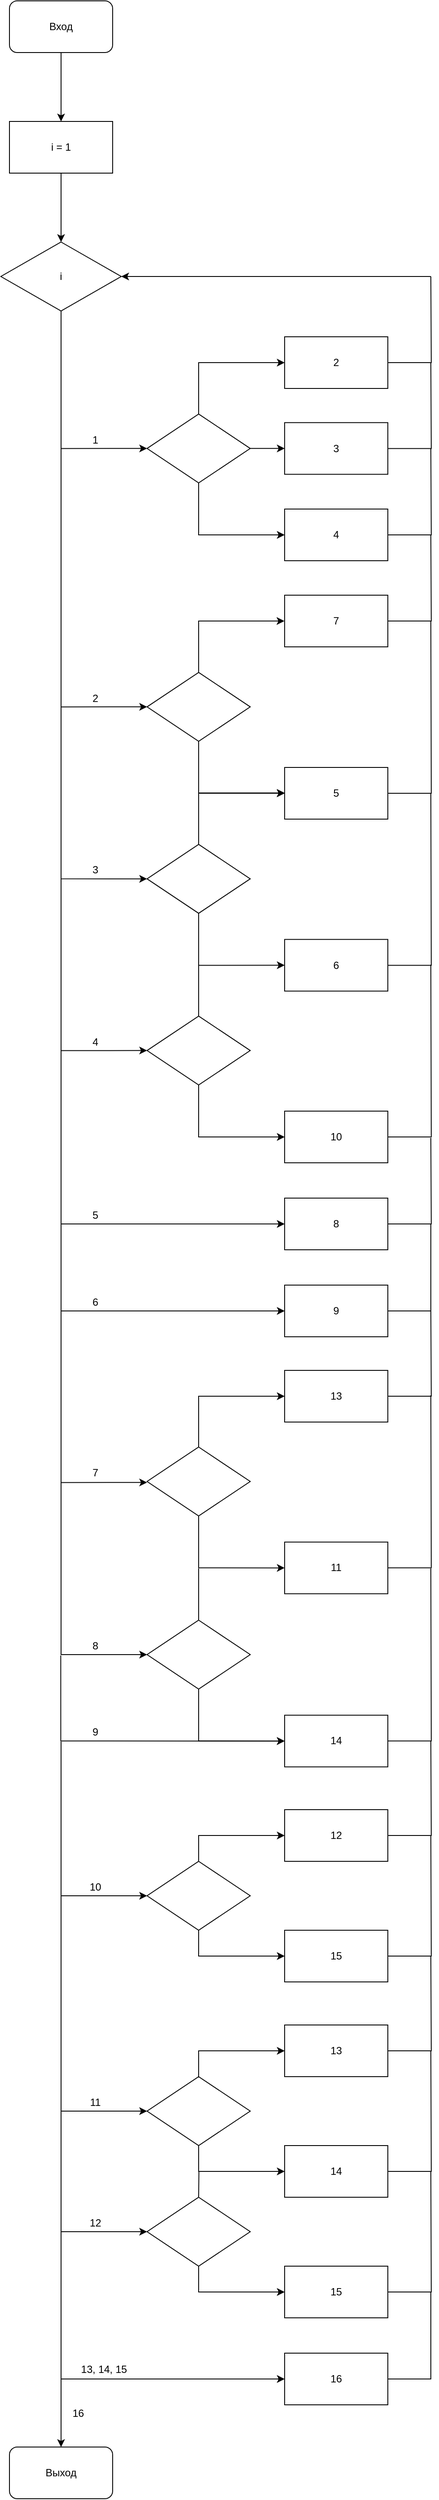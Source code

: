 <mxfile version="12.4.2" type="device" pages="1"><diagram id="08x4ruGtLFq5f9ZGRM_h" name="Page-1"><mxGraphModel dx="382" dy="776" grid="1" gridSize="10" guides="1" tooltips="1" connect="1" arrows="1" fold="1" page="0" pageScale="1" pageWidth="1654" pageHeight="1169" math="0" shadow="0"><root><mxCell id="0"/><mxCell id="1" parent="0"/><mxCell id="P5lI6XPA5X-JUKgTxTRI-1" value="" style="edgeStyle=orthogonalEdgeStyle;rounded=0;orthogonalLoop=1;jettySize=auto;html=1;" edge="1" parent="1" source="P5lI6XPA5X-JUKgTxTRI-2"><mxGeometry relative="1" as="geometry"><mxPoint x="820" y="260" as="targetPoint"/></mxGeometry></mxCell><mxCell id="P5lI6XPA5X-JUKgTxTRI-2" value="Вход" style="rounded=1;whiteSpace=wrap;html=1;" vertex="1" parent="1"><mxGeometry x="760" y="120" width="120" height="60" as="geometry"/></mxCell><mxCell id="P5lI6XPA5X-JUKgTxTRI-3" value="" style="edgeStyle=orthogonalEdgeStyle;rounded=0;orthogonalLoop=1;jettySize=auto;html=1;" edge="1" parent="1"><mxGeometry relative="1" as="geometry"><mxPoint x="820" y="320" as="sourcePoint"/><mxPoint x="820" y="400" as="targetPoint"/></mxGeometry></mxCell><mxCell id="P5lI6XPA5X-JUKgTxTRI-8" value="" style="edgeStyle=orthogonalEdgeStyle;rounded=0;orthogonalLoop=1;jettySize=auto;html=1;entryX=0;entryY=0.5;entryDx=0;entryDy=0;strokeColor=#000000;" edge="1" parent="1" source="P5lI6XPA5X-JUKgTxTRI-4" target="P5lI6XPA5X-JUKgTxTRI-9"><mxGeometry relative="1" as="geometry"><mxPoint x="920" y="600" as="targetPoint"/><Array as="points"><mxPoint x="820" y="640"/></Array></mxGeometry></mxCell><mxCell id="P5lI6XPA5X-JUKgTxTRI-4" value="i" style="rhombus;whiteSpace=wrap;html=1;" vertex="1" parent="1"><mxGeometry x="750" y="400" width="140" height="80" as="geometry"/></mxCell><mxCell id="P5lI6XPA5X-JUKgTxTRI-5" value="i = 1" style="rounded=0;whiteSpace=wrap;html=1;" vertex="1" parent="1"><mxGeometry x="760" y="260" width="120" height="60" as="geometry"/></mxCell><mxCell id="P5lI6XPA5X-JUKgTxTRI-6" value="" style="endArrow=none;html=1;strokeColor=#000000;strokeWidth=1;exitX=1;exitY=0.5;exitDx=0;exitDy=0;endFill=0;startArrow=classic;startFill=1;" edge="1" parent="1" source="P5lI6XPA5X-JUKgTxTRI-4"><mxGeometry width="50" height="50" relative="1" as="geometry"><mxPoint x="1080" y="440" as="sourcePoint"/><mxPoint x="1250" y="440" as="targetPoint"/></mxGeometry></mxCell><mxCell id="P5lI6XPA5X-JUKgTxTRI-12" value="" style="edgeStyle=orthogonalEdgeStyle;rounded=0;orthogonalLoop=1;jettySize=auto;html=1;strokeColor=#000000;" edge="1" parent="1" source="P5lI6XPA5X-JUKgTxTRI-9"><mxGeometry relative="1" as="geometry"><mxPoint x="1080" y="540" as="targetPoint"/><Array as="points"><mxPoint x="980" y="540"/><mxPoint x="1080" y="540"/></Array></mxGeometry></mxCell><mxCell id="P5lI6XPA5X-JUKgTxTRI-16" value="" style="edgeStyle=orthogonalEdgeStyle;rounded=0;orthogonalLoop=1;jettySize=auto;html=1;strokeColor=#000000;" edge="1" parent="1" source="P5lI6XPA5X-JUKgTxTRI-9" target="P5lI6XPA5X-JUKgTxTRI-14"><mxGeometry relative="1" as="geometry"/></mxCell><mxCell id="P5lI6XPA5X-JUKgTxTRI-17" style="edgeStyle=orthogonalEdgeStyle;rounded=0;orthogonalLoop=1;jettySize=auto;html=1;entryX=0;entryY=0.5;entryDx=0;entryDy=0;strokeColor=#000000;" edge="1" parent="1" source="P5lI6XPA5X-JUKgTxTRI-9" target="P5lI6XPA5X-JUKgTxTRI-15"><mxGeometry relative="1" as="geometry"><Array as="points"><mxPoint x="980" y="740"/></Array></mxGeometry></mxCell><mxCell id="P5lI6XPA5X-JUKgTxTRI-9" value="" style="rhombus;whiteSpace=wrap;html=1;" vertex="1" parent="1"><mxGeometry x="920" y="599.67" width="120" height="80" as="geometry"/></mxCell><mxCell id="P5lI6XPA5X-JUKgTxTRI-10" value="1" style="text;html=1;strokeColor=none;fillColor=none;align=center;verticalAlign=middle;whiteSpace=wrap;rounded=0;" vertex="1" parent="1"><mxGeometry x="840" y="619.67" width="40" height="20" as="geometry"/></mxCell><mxCell id="P5lI6XPA5X-JUKgTxTRI-18" style="edgeStyle=orthogonalEdgeStyle;rounded=0;orthogonalLoop=1;jettySize=auto;html=1;strokeColor=#000000;endArrow=none;endFill=0;" edge="1" parent="1" source="P5lI6XPA5X-JUKgTxTRI-13"><mxGeometry relative="1" as="geometry"><mxPoint x="1250" y="440" as="targetPoint"/></mxGeometry></mxCell><mxCell id="P5lI6XPA5X-JUKgTxTRI-13" value="2" style="rounded=0;whiteSpace=wrap;html=1;" vertex="1" parent="1"><mxGeometry x="1080" y="510" width="120" height="60" as="geometry"/></mxCell><mxCell id="P5lI6XPA5X-JUKgTxTRI-19" style="edgeStyle=orthogonalEdgeStyle;rounded=0;orthogonalLoop=1;jettySize=auto;html=1;endArrow=none;endFill=0;strokeColor=#000000;" edge="1" parent="1" source="P5lI6XPA5X-JUKgTxTRI-14"><mxGeometry relative="1" as="geometry"><mxPoint x="1250" y="540" as="targetPoint"/></mxGeometry></mxCell><mxCell id="P5lI6XPA5X-JUKgTxTRI-14" value="3" style="rounded=0;whiteSpace=wrap;html=1;" vertex="1" parent="1"><mxGeometry x="1080" y="609.67" width="120" height="60" as="geometry"/></mxCell><mxCell id="P5lI6XPA5X-JUKgTxTRI-20" style="edgeStyle=orthogonalEdgeStyle;rounded=0;orthogonalLoop=1;jettySize=auto;html=1;endArrow=none;endFill=0;strokeColor=#000000;" edge="1" parent="1" source="P5lI6XPA5X-JUKgTxTRI-15"><mxGeometry relative="1" as="geometry"><mxPoint x="1250" y="640" as="targetPoint"/></mxGeometry></mxCell><mxCell id="P5lI6XPA5X-JUKgTxTRI-15" value="4" style="rounded=0;whiteSpace=wrap;html=1;" vertex="1" parent="1"><mxGeometry x="1080" y="710" width="120" height="60" as="geometry"/></mxCell><mxCell id="P5lI6XPA5X-JUKgTxTRI-21" value="5" style="rounded=0;whiteSpace=wrap;html=1;" vertex="1" parent="1"><mxGeometry x="1080" y="1010" width="120" height="60" as="geometry"/></mxCell><mxCell id="P5lI6XPA5X-JUKgTxTRI-22" style="edgeStyle=orthogonalEdgeStyle;rounded=0;orthogonalLoop=1;jettySize=auto;html=1;endArrow=none;endFill=0;strokeColor=#000000;" edge="1" source="P5lI6XPA5X-JUKgTxTRI-21" parent="1"><mxGeometry relative="1" as="geometry"><mxPoint x="1250" y="840" as="targetPoint"/></mxGeometry></mxCell><mxCell id="P5lI6XPA5X-JUKgTxTRI-23" style="edgeStyle=orthogonalEdgeStyle;rounded=0;orthogonalLoop=1;jettySize=auto;html=1;entryX=0;entryY=0.5;entryDx=0;entryDy=0;strokeColor=#000000;" edge="1" source="P5lI6XPA5X-JUKgTxTRI-24" target="P5lI6XPA5X-JUKgTxTRI-21" parent="1"><mxGeometry relative="1" as="geometry"><Array as="points"><mxPoint x="980" y="1040"/></Array></mxGeometry></mxCell><mxCell id="P5lI6XPA5X-JUKgTxTRI-24" value="" style="rhombus;whiteSpace=wrap;html=1;" vertex="1" parent="1"><mxGeometry x="920" y="899.67" width="120" height="80" as="geometry"/></mxCell><mxCell id="P5lI6XPA5X-JUKgTxTRI-25" value="" style="edgeStyle=orthogonalEdgeStyle;rounded=0;orthogonalLoop=1;jettySize=auto;html=1;strokeColor=#000000;" edge="1" source="P5lI6XPA5X-JUKgTxTRI-24" parent="1"><mxGeometry relative="1" as="geometry"><mxPoint x="1079.667" y="839.667" as="targetPoint"/><Array as="points"><mxPoint x="980" y="840"/><mxPoint x="1080" y="840"/></Array></mxGeometry></mxCell><mxCell id="P5lI6XPA5X-JUKgTxTRI-26" value="7" style="rounded=0;whiteSpace=wrap;html=1;" vertex="1" parent="1"><mxGeometry x="1080" y="810" width="120" height="60" as="geometry"/></mxCell><mxCell id="P5lI6XPA5X-JUKgTxTRI-27" style="edgeStyle=orthogonalEdgeStyle;rounded=0;orthogonalLoop=1;jettySize=auto;html=1;strokeColor=#000000;endArrow=none;endFill=0;" edge="1" source="P5lI6XPA5X-JUKgTxTRI-26" parent="1"><mxGeometry relative="1" as="geometry"><mxPoint x="1250.0" y="740" as="targetPoint"/></mxGeometry></mxCell><mxCell id="P5lI6XPA5X-JUKgTxTRI-28" value="" style="edgeStyle=orthogonalEdgeStyle;rounded=0;orthogonalLoop=1;jettySize=auto;html=1;entryX=0;entryY=0.5;entryDx=0;entryDy=0;strokeColor=#000000;" edge="1" target="P5lI6XPA5X-JUKgTxTRI-24" parent="1"><mxGeometry relative="1" as="geometry"><mxPoint x="820" y="640" as="sourcePoint"/><mxPoint x="920" y="900" as="targetPoint"/><Array as="points"><mxPoint x="820" y="940"/></Array></mxGeometry></mxCell><mxCell id="P5lI6XPA5X-JUKgTxTRI-29" value="2" style="text;html=1;strokeColor=none;fillColor=none;align=center;verticalAlign=middle;whiteSpace=wrap;rounded=0;" vertex="1" parent="1"><mxGeometry x="840" y="919.67" width="40" height="20" as="geometry"/></mxCell><mxCell id="P5lI6XPA5X-JUKgTxTRI-30" value="6" style="rounded=0;whiteSpace=wrap;html=1;" vertex="1" parent="1"><mxGeometry x="1080" y="1209.67" width="120" height="60" as="geometry"/></mxCell><mxCell id="P5lI6XPA5X-JUKgTxTRI-31" style="edgeStyle=orthogonalEdgeStyle;rounded=0;orthogonalLoop=1;jettySize=auto;html=1;endArrow=none;endFill=0;strokeColor=#000000;" edge="1" source="P5lI6XPA5X-JUKgTxTRI-30" parent="1"><mxGeometry relative="1" as="geometry"><mxPoint x="1250" y="1039.67" as="targetPoint"/></mxGeometry></mxCell><mxCell id="P5lI6XPA5X-JUKgTxTRI-33" value="" style="edgeStyle=orthogonalEdgeStyle;rounded=0;orthogonalLoop=1;jettySize=auto;html=1;strokeColor=#000000;" edge="1" source="P5lI6XPA5X-JUKgTxTRI-34" parent="1"><mxGeometry relative="1" as="geometry"><mxPoint x="1080" y="1039.67" as="targetPoint"/><Array as="points"><mxPoint x="980" y="1039.67"/><mxPoint x="1080" y="1039.67"/></Array></mxGeometry></mxCell><mxCell id="P5lI6XPA5X-JUKgTxTRI-34" value="" style="rhombus;whiteSpace=wrap;html=1;" vertex="1" parent="1"><mxGeometry x="920" y="1099.34" width="120" height="80" as="geometry"/></mxCell><mxCell id="P5lI6XPA5X-JUKgTxTRI-35" style="edgeStyle=orthogonalEdgeStyle;rounded=0;orthogonalLoop=1;jettySize=auto;html=1;entryX=0;entryY=0.5;entryDx=0;entryDy=0;strokeColor=#000000;" edge="1" source="P5lI6XPA5X-JUKgTxTRI-34" target="P5lI6XPA5X-JUKgTxTRI-30" parent="1"><mxGeometry relative="1" as="geometry"><Array as="points"><mxPoint x="980" y="1239.67"/></Array></mxGeometry></mxCell><mxCell id="P5lI6XPA5X-JUKgTxTRI-36" value="3" style="text;html=1;strokeColor=none;fillColor=none;align=center;verticalAlign=middle;whiteSpace=wrap;rounded=0;" vertex="1" parent="1"><mxGeometry x="840" y="1119.34" width="40" height="20" as="geometry"/></mxCell><mxCell id="P5lI6XPA5X-JUKgTxTRI-37" value="" style="edgeStyle=orthogonalEdgeStyle;rounded=0;orthogonalLoop=1;jettySize=auto;html=1;entryX=0;entryY=0.5;entryDx=0;entryDy=0;strokeColor=#000000;" edge="1" target="P5lI6XPA5X-JUKgTxTRI-34" parent="1"><mxGeometry relative="1" as="geometry"><mxPoint x="820" y="940" as="sourcePoint"/><mxPoint x="920" y="1099.67" as="targetPoint"/><Array as="points"><mxPoint x="820" y="1139.67"/></Array></mxGeometry></mxCell><mxCell id="P5lI6XPA5X-JUKgTxTRI-46" value="10" style="rounded=0;whiteSpace=wrap;html=1;" vertex="1" parent="1"><mxGeometry x="1080" y="1409.01" width="120" height="60" as="geometry"/></mxCell><mxCell id="P5lI6XPA5X-JUKgTxTRI-47" style="edgeStyle=orthogonalEdgeStyle;rounded=0;orthogonalLoop=1;jettySize=auto;html=1;endArrow=none;endFill=0;strokeColor=#000000;" edge="1" source="P5lI6XPA5X-JUKgTxTRI-46" parent="1"><mxGeometry relative="1" as="geometry"><mxPoint x="1250" y="1239.01" as="targetPoint"/></mxGeometry></mxCell><mxCell id="P5lI6XPA5X-JUKgTxTRI-48" style="edgeStyle=orthogonalEdgeStyle;rounded=0;orthogonalLoop=1;jettySize=auto;html=1;entryX=0;entryY=0.5;entryDx=0;entryDy=0;strokeColor=#000000;" edge="1" source="P5lI6XPA5X-JUKgTxTRI-49" target="P5lI6XPA5X-JUKgTxTRI-46" parent="1"><mxGeometry relative="1" as="geometry"><Array as="points"><mxPoint x="980" y="1439.01"/></Array></mxGeometry></mxCell><mxCell id="P5lI6XPA5X-JUKgTxTRI-52" style="edgeStyle=orthogonalEdgeStyle;rounded=0;orthogonalLoop=1;jettySize=auto;html=1;endArrow=none;endFill=0;strokeColor=#000000;" edge="1" parent="1" source="P5lI6XPA5X-JUKgTxTRI-49"><mxGeometry relative="1" as="geometry"><mxPoint x="980" y="1240" as="targetPoint"/></mxGeometry></mxCell><mxCell id="P5lI6XPA5X-JUKgTxTRI-49" value="" style="rhombus;whiteSpace=wrap;html=1;" vertex="1" parent="1"><mxGeometry x="920" y="1298.68" width="120" height="80" as="geometry"/></mxCell><mxCell id="P5lI6XPA5X-JUKgTxTRI-50" value="" style="edgeStyle=orthogonalEdgeStyle;rounded=0;orthogonalLoop=1;jettySize=auto;html=1;entryX=0;entryY=0.5;entryDx=0;entryDy=0;strokeColor=#000000;" edge="1" target="P5lI6XPA5X-JUKgTxTRI-49" parent="1"><mxGeometry relative="1" as="geometry"><mxPoint x="820" y="1139.34" as="sourcePoint"/><mxPoint x="920" y="1299.01" as="targetPoint"/><Array as="points"><mxPoint x="820" y="1339.01"/></Array></mxGeometry></mxCell><mxCell id="P5lI6XPA5X-JUKgTxTRI-51" value="4" style="text;html=1;strokeColor=none;fillColor=none;align=center;verticalAlign=middle;whiteSpace=wrap;rounded=0;" vertex="1" parent="1"><mxGeometry x="840" y="1318.68" width="40" height="20" as="geometry"/></mxCell><mxCell id="P5lI6XPA5X-JUKgTxTRI-57" style="edgeStyle=orthogonalEdgeStyle;rounded=0;orthogonalLoop=1;jettySize=auto;html=1;endArrow=none;endFill=0;strokeColor=#000000;" edge="1" parent="1" source="P5lI6XPA5X-JUKgTxTRI-53"><mxGeometry relative="1" as="geometry"><mxPoint x="1250" y="1440" as="targetPoint"/></mxGeometry></mxCell><mxCell id="P5lI6XPA5X-JUKgTxTRI-53" value="8" style="rounded=0;whiteSpace=wrap;html=1;" vertex="1" parent="1"><mxGeometry x="1080" y="1510" width="120" height="60" as="geometry"/></mxCell><mxCell id="P5lI6XPA5X-JUKgTxTRI-55" value="" style="edgeStyle=orthogonalEdgeStyle;rounded=0;orthogonalLoop=1;jettySize=auto;html=1;strokeColor=#000000;entryX=0;entryY=0.5;entryDx=0;entryDy=0;" edge="1" parent="1" target="P5lI6XPA5X-JUKgTxTRI-53"><mxGeometry relative="1" as="geometry"><mxPoint x="820" y="1338.68" as="sourcePoint"/><mxPoint x="1050" y="1520" as="targetPoint"/><Array as="points"><mxPoint x="820" y="1540"/></Array></mxGeometry></mxCell><mxCell id="P5lI6XPA5X-JUKgTxTRI-56" value="5" style="text;html=1;strokeColor=none;fillColor=none;align=center;verticalAlign=middle;whiteSpace=wrap;rounded=0;" vertex="1" parent="1"><mxGeometry x="840" y="1520.0" width="40" height="20" as="geometry"/></mxCell><mxCell id="P5lI6XPA5X-JUKgTxTRI-59" style="edgeStyle=orthogonalEdgeStyle;rounded=0;orthogonalLoop=1;jettySize=auto;html=1;endArrow=none;endFill=0;strokeColor=#000000;" edge="1" source="P5lI6XPA5X-JUKgTxTRI-60" parent="1"><mxGeometry relative="1" as="geometry"><mxPoint x="1250" y="1540" as="targetPoint"/><Array as="points"><mxPoint x="1250" y="1641"/></Array></mxGeometry></mxCell><mxCell id="P5lI6XPA5X-JUKgTxTRI-60" value="9" style="rounded=0;whiteSpace=wrap;html=1;" vertex="1" parent="1"><mxGeometry x="1080" y="1611" width="120" height="60" as="geometry"/></mxCell><mxCell id="P5lI6XPA5X-JUKgTxTRI-61" value="" style="edgeStyle=orthogonalEdgeStyle;rounded=0;orthogonalLoop=1;jettySize=auto;html=1;strokeColor=#000000;entryX=0;entryY=0.5;entryDx=0;entryDy=0;" edge="1" target="P5lI6XPA5X-JUKgTxTRI-60" parent="1"><mxGeometry relative="1" as="geometry"><mxPoint x="820" y="1440" as="sourcePoint"/><mxPoint x="1010" y="1620" as="targetPoint"/><Array as="points"><mxPoint x="820" y="1641"/></Array></mxGeometry></mxCell><mxCell id="P5lI6XPA5X-JUKgTxTRI-62" value="6" style="text;html=1;strokeColor=none;fillColor=none;align=center;verticalAlign=middle;whiteSpace=wrap;rounded=0;" vertex="1" parent="1"><mxGeometry x="840" y="1621.0" width="40" height="20" as="geometry"/></mxCell><mxCell id="P5lI6XPA5X-JUKgTxTRI-71" style="edgeStyle=orthogonalEdgeStyle;rounded=0;orthogonalLoop=1;jettySize=auto;html=1;endArrow=none;endFill=0;strokeColor=#000000;" edge="1" parent="1" source="P5lI6XPA5X-JUKgTxTRI-63"><mxGeometry relative="1" as="geometry"><mxPoint x="1250" y="1640" as="targetPoint"/></mxGeometry></mxCell><mxCell id="P5lI6XPA5X-JUKgTxTRI-63" value="13" style="rounded=0;whiteSpace=wrap;html=1;" vertex="1" parent="1"><mxGeometry x="1080" y="1710" width="120" height="60" as="geometry"/></mxCell><mxCell id="P5lI6XPA5X-JUKgTxTRI-64" value="11" style="rounded=0;whiteSpace=wrap;html=1;" vertex="1" parent="1"><mxGeometry x="1080" y="1909.34" width="120" height="60" as="geometry"/></mxCell><mxCell id="P5lI6XPA5X-JUKgTxTRI-65" style="edgeStyle=orthogonalEdgeStyle;rounded=0;orthogonalLoop=1;jettySize=auto;html=1;endArrow=none;endFill=0;strokeColor=#000000;" edge="1" source="P5lI6XPA5X-JUKgTxTRI-64" parent="1"><mxGeometry relative="1" as="geometry"><mxPoint x="1250" y="1739" as="targetPoint"/></mxGeometry></mxCell><mxCell id="P5lI6XPA5X-JUKgTxTRI-66" style="edgeStyle=orthogonalEdgeStyle;rounded=0;orthogonalLoop=1;jettySize=auto;html=1;entryX=0;entryY=0.5;entryDx=0;entryDy=0;strokeColor=#000000;" edge="1" source="P5lI6XPA5X-JUKgTxTRI-68" target="P5lI6XPA5X-JUKgTxTRI-64" parent="1"><mxGeometry relative="1" as="geometry"><Array as="points"><mxPoint x="980" y="1939.34"/></Array></mxGeometry></mxCell><mxCell id="P5lI6XPA5X-JUKgTxTRI-67" style="edgeStyle=orthogonalEdgeStyle;rounded=0;orthogonalLoop=1;jettySize=auto;html=1;endArrow=classic;endFill=1;strokeColor=#000000;entryX=0;entryY=0.5;entryDx=0;entryDy=0;" edge="1" source="P5lI6XPA5X-JUKgTxTRI-68" parent="1" target="P5lI6XPA5X-JUKgTxTRI-63"><mxGeometry relative="1" as="geometry"><mxPoint x="980" y="1740.33" as="targetPoint"/><Array as="points"><mxPoint x="980" y="1740"/></Array></mxGeometry></mxCell><mxCell id="P5lI6XPA5X-JUKgTxTRI-68" value="" style="rhombus;whiteSpace=wrap;html=1;" vertex="1" parent="1"><mxGeometry x="920" y="1799.01" width="120" height="80" as="geometry"/></mxCell><mxCell id="P5lI6XPA5X-JUKgTxTRI-69" value="7" style="text;html=1;strokeColor=none;fillColor=none;align=center;verticalAlign=middle;whiteSpace=wrap;rounded=0;" vertex="1" parent="1"><mxGeometry x="840" y="1819.01" width="40" height="20" as="geometry"/></mxCell><mxCell id="P5lI6XPA5X-JUKgTxTRI-70" value="" style="edgeStyle=orthogonalEdgeStyle;rounded=0;orthogonalLoop=1;jettySize=auto;html=1;entryX=0;entryY=0.5;entryDx=0;entryDy=0;strokeColor=#000000;" edge="1" parent="1"><mxGeometry relative="1" as="geometry"><mxPoint x="819.997" y="1640.997" as="sourcePoint"/><mxPoint x="919.997" y="1840.163" as="targetPoint"/><Array as="points"><mxPoint x="820.33" y="1840.34"/></Array></mxGeometry></mxCell><mxCell id="P5lI6XPA5X-JUKgTxTRI-97" value="" style="edgeStyle=orthogonalEdgeStyle;rounded=0;orthogonalLoop=1;jettySize=auto;html=1;endArrow=classic;endFill=1;strokeColor=#000000;entryX=0;entryY=0.5;entryDx=0;entryDy=0;" edge="1" parent="1" target="P5lI6XPA5X-JUKgTxTRI-99"><mxGeometry relative="1" as="geometry"><mxPoint x="820" y="2141" as="sourcePoint"/><mxPoint x="920" y="2280" as="targetPoint"/><Array as="points"><mxPoint x="820" y="2320"/></Array></mxGeometry></mxCell><mxCell id="P5lI6XPA5X-JUKgTxTRI-72" value="14" style="rounded=0;whiteSpace=wrap;html=1;" vertex="1" parent="1"><mxGeometry x="1080" y="2110.34" width="120" height="60" as="geometry"/></mxCell><mxCell id="P5lI6XPA5X-JUKgTxTRI-73" style="edgeStyle=orthogonalEdgeStyle;rounded=0;orthogonalLoop=1;jettySize=auto;html=1;endArrow=none;endFill=0;strokeColor=#000000;" edge="1" source="P5lI6XPA5X-JUKgTxTRI-72" parent="1"><mxGeometry relative="1" as="geometry"><mxPoint x="1250" y="1940" as="targetPoint"/></mxGeometry></mxCell><mxCell id="P5lI6XPA5X-JUKgTxTRI-74" style="edgeStyle=orthogonalEdgeStyle;rounded=0;orthogonalLoop=1;jettySize=auto;html=1;entryX=0;entryY=0.5;entryDx=0;entryDy=0;strokeColor=#000000;" edge="1" source="P5lI6XPA5X-JUKgTxTRI-76" target="P5lI6XPA5X-JUKgTxTRI-72" parent="1"><mxGeometry relative="1" as="geometry"><Array as="points"><mxPoint x="980" y="2140.34"/></Array></mxGeometry></mxCell><mxCell id="P5lI6XPA5X-JUKgTxTRI-78" style="edgeStyle=orthogonalEdgeStyle;rounded=0;orthogonalLoop=1;jettySize=auto;html=1;endArrow=none;endFill=0;strokeColor=#000000;" edge="1" parent="1" source="P5lI6XPA5X-JUKgTxTRI-76"><mxGeometry relative="1" as="geometry"><mxPoint x="980" y="1940" as="targetPoint"/></mxGeometry></mxCell><mxCell id="P5lI6XPA5X-JUKgTxTRI-76" value="" style="rhombus;whiteSpace=wrap;html=1;" vertex="1" parent="1"><mxGeometry x="920" y="2000.01" width="120" height="80" as="geometry"/></mxCell><mxCell id="P5lI6XPA5X-JUKgTxTRI-77" value="8" style="text;html=1;strokeColor=none;fillColor=none;align=center;verticalAlign=middle;whiteSpace=wrap;rounded=0;" vertex="1" parent="1"><mxGeometry x="840" y="2020.01" width="40" height="20" as="geometry"/></mxCell><mxCell id="P5lI6XPA5X-JUKgTxTRI-79" value="" style="edgeStyle=orthogonalEdgeStyle;rounded=0;orthogonalLoop=1;jettySize=auto;html=1;entryX=0;entryY=0.5;entryDx=0;entryDy=0;strokeColor=#000000;" edge="1" parent="1" target="P5lI6XPA5X-JUKgTxTRI-76"><mxGeometry relative="1" as="geometry"><mxPoint x="819.997" y="1839.753" as="sourcePoint"/><mxPoint x="919.997" y="2038.92" as="targetPoint"/><Array as="points"><mxPoint x="820" y="2040"/></Array></mxGeometry></mxCell><mxCell id="P5lI6XPA5X-JUKgTxTRI-81" value="9" style="text;html=1;strokeColor=none;fillColor=none;align=center;verticalAlign=middle;whiteSpace=wrap;rounded=0;" vertex="1" parent="1"><mxGeometry x="840" y="2120" width="40" height="20" as="geometry"/></mxCell><mxCell id="P5lI6XPA5X-JUKgTxTRI-82" value="" style="edgeStyle=orthogonalEdgeStyle;rounded=0;orthogonalLoop=1;jettySize=auto;html=1;strokeColor=#000000;entryX=0;entryY=0.5;entryDx=0;entryDy=0;" edge="1" target="P5lI6XPA5X-JUKgTxTRI-72" parent="1"><mxGeometry relative="1" as="geometry"><mxPoint x="819.667" y="2040.997" as="sourcePoint"/><mxPoint x="1010" y="2221.33" as="targetPoint"/><Array as="points"><mxPoint x="820" y="2141"/></Array></mxGeometry></mxCell><mxCell id="P5lI6XPA5X-JUKgTxTRI-98" value="10" style="text;html=1;strokeColor=none;fillColor=none;align=center;verticalAlign=middle;whiteSpace=wrap;rounded=0;" vertex="1" parent="1"><mxGeometry x="840" y="2300" width="40" height="20" as="geometry"/></mxCell><mxCell id="P5lI6XPA5X-JUKgTxTRI-102" style="edgeStyle=orthogonalEdgeStyle;rounded=0;orthogonalLoop=1;jettySize=auto;html=1;entryX=0;entryY=0.5;entryDx=0;entryDy=0;endArrow=classic;endFill=1;strokeColor=#000000;" edge="1" parent="1" source="P5lI6XPA5X-JUKgTxTRI-99" target="P5lI6XPA5X-JUKgTxTRI-101"><mxGeometry relative="1" as="geometry"><Array as="points"><mxPoint x="980" y="2390"/></Array></mxGeometry></mxCell><mxCell id="P5lI6XPA5X-JUKgTxTRI-103" style="edgeStyle=orthogonalEdgeStyle;rounded=0;orthogonalLoop=1;jettySize=auto;html=1;entryX=0;entryY=0.5;entryDx=0;entryDy=0;endArrow=classic;endFill=1;strokeColor=#000000;" edge="1" parent="1" source="P5lI6XPA5X-JUKgTxTRI-99" target="P5lI6XPA5X-JUKgTxTRI-100"><mxGeometry relative="1" as="geometry"><Array as="points"><mxPoint x="980" y="2250"/></Array></mxGeometry></mxCell><mxCell id="P5lI6XPA5X-JUKgTxTRI-99" value="" style="rhombus;whiteSpace=wrap;html=1;" vertex="1" parent="1"><mxGeometry x="920" y="2280" width="120" height="80" as="geometry"/></mxCell><mxCell id="P5lI6XPA5X-JUKgTxTRI-104" style="edgeStyle=orthogonalEdgeStyle;rounded=0;orthogonalLoop=1;jettySize=auto;html=1;endArrow=none;endFill=0;strokeColor=#000000;" edge="1" parent="1" source="P5lI6XPA5X-JUKgTxTRI-100"><mxGeometry relative="1" as="geometry"><mxPoint x="1250" y="2140" as="targetPoint"/></mxGeometry></mxCell><mxCell id="P5lI6XPA5X-JUKgTxTRI-100" value="12" style="rounded=0;whiteSpace=wrap;html=1;" vertex="1" parent="1"><mxGeometry x="1080" y="2220" width="120" height="60" as="geometry"/></mxCell><mxCell id="P5lI6XPA5X-JUKgTxTRI-105" style="edgeStyle=orthogonalEdgeStyle;rounded=0;orthogonalLoop=1;jettySize=auto;html=1;endArrow=none;endFill=0;strokeColor=#000000;" edge="1" parent="1" source="P5lI6XPA5X-JUKgTxTRI-101"><mxGeometry relative="1" as="geometry"><mxPoint x="1250" y="2250" as="targetPoint"/></mxGeometry></mxCell><mxCell id="P5lI6XPA5X-JUKgTxTRI-101" value="15" style="rounded=0;whiteSpace=wrap;html=1;" vertex="1" parent="1"><mxGeometry x="1080" y="2360" width="120" height="60" as="geometry"/></mxCell><mxCell id="P5lI6XPA5X-JUKgTxTRI-106" value="" style="edgeStyle=orthogonalEdgeStyle;rounded=0;orthogonalLoop=1;jettySize=auto;html=1;endArrow=classic;endFill=1;strokeColor=#000000;entryX=0;entryY=0.5;entryDx=0;entryDy=0;" edge="1" parent="1" target="P5lI6XPA5X-JUKgTxTRI-107"><mxGeometry relative="1" as="geometry"><mxPoint x="820.0" y="2320.002" as="sourcePoint"/><mxPoint x="920.0" y="2499.312" as="targetPoint"/><Array as="points"><mxPoint x="820" y="2570"/></Array></mxGeometry></mxCell><mxCell id="P5lI6XPA5X-JUKgTxTRI-110" style="edgeStyle=orthogonalEdgeStyle;rounded=0;orthogonalLoop=1;jettySize=auto;html=1;entryX=0;entryY=0.5;entryDx=0;entryDy=0;endArrow=classic;endFill=1;strokeColor=#000000;" edge="1" parent="1" source="P5lI6XPA5X-JUKgTxTRI-107" target="P5lI6XPA5X-JUKgTxTRI-109"><mxGeometry relative="1" as="geometry"><Array as="points"><mxPoint x="980" y="2500"/></Array></mxGeometry></mxCell><mxCell id="P5lI6XPA5X-JUKgTxTRI-112" style="edgeStyle=orthogonalEdgeStyle;rounded=0;orthogonalLoop=1;jettySize=auto;html=1;entryX=0;entryY=0.5;entryDx=0;entryDy=0;endArrow=classic;endFill=1;strokeColor=#000000;" edge="1" parent="1" source="P5lI6XPA5X-JUKgTxTRI-107" target="P5lI6XPA5X-JUKgTxTRI-111"><mxGeometry relative="1" as="geometry"><Array as="points"><mxPoint x="980" y="2640"/></Array></mxGeometry></mxCell><mxCell id="P5lI6XPA5X-JUKgTxTRI-107" value="" style="rhombus;whiteSpace=wrap;html=1;" vertex="1" parent="1"><mxGeometry x="920" y="2530" width="120" height="80" as="geometry"/></mxCell><mxCell id="P5lI6XPA5X-JUKgTxTRI-108" value="11" style="text;html=1;strokeColor=none;fillColor=none;align=center;verticalAlign=middle;whiteSpace=wrap;rounded=0;" vertex="1" parent="1"><mxGeometry x="840" y="2550" width="40" height="20" as="geometry"/></mxCell><mxCell id="P5lI6XPA5X-JUKgTxTRI-114" style="edgeStyle=orthogonalEdgeStyle;rounded=0;orthogonalLoop=1;jettySize=auto;html=1;endArrow=none;endFill=0;strokeColor=#000000;" edge="1" parent="1" source="P5lI6XPA5X-JUKgTxTRI-109"><mxGeometry relative="1" as="geometry"><mxPoint x="1250" y="2390" as="targetPoint"/></mxGeometry></mxCell><mxCell id="P5lI6XPA5X-JUKgTxTRI-109" value="13" style="rounded=0;whiteSpace=wrap;html=1;" vertex="1" parent="1"><mxGeometry x="1080" y="2470" width="120" height="60" as="geometry"/></mxCell><mxCell id="P5lI6XPA5X-JUKgTxTRI-115" style="edgeStyle=orthogonalEdgeStyle;rounded=0;orthogonalLoop=1;jettySize=auto;html=1;endArrow=none;endFill=0;strokeColor=#000000;" edge="1" parent="1" source="P5lI6XPA5X-JUKgTxTRI-111"><mxGeometry relative="1" as="geometry"><mxPoint x="1250" y="2500" as="targetPoint"/></mxGeometry></mxCell><mxCell id="P5lI6XPA5X-JUKgTxTRI-111" value="14" style="rounded=0;whiteSpace=wrap;html=1;" vertex="1" parent="1"><mxGeometry x="1080" y="2610" width="120" height="60" as="geometry"/></mxCell><mxCell id="P5lI6XPA5X-JUKgTxTRI-116" value="" style="edgeStyle=orthogonalEdgeStyle;rounded=0;orthogonalLoop=1;jettySize=auto;html=1;endArrow=classic;endFill=1;strokeColor=#000000;entryX=0;entryY=0.5;entryDx=0;entryDy=0;" edge="1" parent="1" target="P5lI6XPA5X-JUKgTxTRI-119"><mxGeometry relative="1" as="geometry"><mxPoint x="820.0" y="2570.002" as="sourcePoint"/><mxPoint x="920.0" y="2819.658" as="targetPoint"/><Array as="points"><mxPoint x="820" y="2710"/></Array></mxGeometry></mxCell><mxCell id="P5lI6XPA5X-JUKgTxTRI-117" value="12" style="text;html=1;strokeColor=none;fillColor=none;align=center;verticalAlign=middle;whiteSpace=wrap;rounded=0;" vertex="1" parent="1"><mxGeometry x="840" y="2690" width="40" height="20" as="geometry"/></mxCell><mxCell id="P5lI6XPA5X-JUKgTxTRI-122" style="edgeStyle=orthogonalEdgeStyle;rounded=0;orthogonalLoop=1;jettySize=auto;html=1;endArrow=none;endFill=0;strokeColor=#000000;" edge="1" parent="1" source="P5lI6XPA5X-JUKgTxTRI-118"><mxGeometry relative="1" as="geometry"><mxPoint x="1250" y="2640" as="targetPoint"/></mxGeometry></mxCell><mxCell id="P5lI6XPA5X-JUKgTxTRI-118" value="15" style="rounded=0;whiteSpace=wrap;html=1;" vertex="1" parent="1"><mxGeometry x="1080" y="2750" width="120" height="60" as="geometry"/></mxCell><mxCell id="P5lI6XPA5X-JUKgTxTRI-120" style="edgeStyle=orthogonalEdgeStyle;rounded=0;orthogonalLoop=1;jettySize=auto;html=1;exitX=0.5;exitY=0;exitDx=0;exitDy=0;endArrow=none;endFill=0;strokeColor=#000000;" edge="1" parent="1" source="P5lI6XPA5X-JUKgTxTRI-119"><mxGeometry relative="1" as="geometry"><mxPoint x="980.31" y="2640.172" as="targetPoint"/></mxGeometry></mxCell><mxCell id="P5lI6XPA5X-JUKgTxTRI-121" style="edgeStyle=orthogonalEdgeStyle;rounded=0;orthogonalLoop=1;jettySize=auto;html=1;entryX=0;entryY=0.5;entryDx=0;entryDy=0;endArrow=classic;endFill=1;strokeColor=#000000;" edge="1" parent="1" source="P5lI6XPA5X-JUKgTxTRI-119" target="P5lI6XPA5X-JUKgTxTRI-118"><mxGeometry relative="1" as="geometry"><Array as="points"><mxPoint x="980" y="2780"/></Array></mxGeometry></mxCell><mxCell id="P5lI6XPA5X-JUKgTxTRI-119" value="" style="rhombus;whiteSpace=wrap;html=1;" vertex="1" parent="1"><mxGeometry x="920" y="2670" width="120" height="80" as="geometry"/></mxCell><mxCell id="P5lI6XPA5X-JUKgTxTRI-124" value="16" style="rounded=0;whiteSpace=wrap;html=1;" vertex="1" parent="1"><mxGeometry x="1080" y="2851" width="120" height="60" as="geometry"/></mxCell><mxCell id="P5lI6XPA5X-JUKgTxTRI-125" value="13, 14, 15" style="text;html=1;strokeColor=none;fillColor=none;align=center;verticalAlign=middle;whiteSpace=wrap;rounded=0;" vertex="1" parent="1"><mxGeometry x="840" y="2860" width="60" height="20" as="geometry"/></mxCell><mxCell id="P5lI6XPA5X-JUKgTxTRI-126" value="" style="edgeStyle=orthogonalEdgeStyle;rounded=0;orthogonalLoop=1;jettySize=auto;html=1;strokeColor=#000000;entryX=0;entryY=0.5;entryDx=0;entryDy=0;" edge="1" target="P5lI6XPA5X-JUKgTxTRI-124" parent="1"><mxGeometry relative="1" as="geometry"><mxPoint x="820" y="2710" as="sourcePoint"/><mxPoint x="1010" y="2890" as="targetPoint"/><Array as="points"><mxPoint x="820" y="2881"/></Array></mxGeometry></mxCell><mxCell id="P5lI6XPA5X-JUKgTxTRI-127" style="edgeStyle=orthogonalEdgeStyle;rounded=0;orthogonalLoop=1;jettySize=auto;html=1;endArrow=none;endFill=0;strokeColor=#000000;exitX=1;exitY=0.5;exitDx=0;exitDy=0;" edge="1" source="P5lI6XPA5X-JUKgTxTRI-124" parent="1"><mxGeometry relative="1" as="geometry"><mxPoint x="1250" y="2780" as="targetPoint"/><Array as="points"><mxPoint x="1250" y="2881"/></Array></mxGeometry></mxCell><mxCell id="P5lI6XPA5X-JUKgTxTRI-128" value="" style="endArrow=classic;html=1;strokeColor=#000000;" edge="1" parent="1"><mxGeometry width="50" height="50" relative="1" as="geometry"><mxPoint x="820" y="2880" as="sourcePoint"/><mxPoint x="820" y="2960" as="targetPoint"/></mxGeometry></mxCell><mxCell id="P5lI6XPA5X-JUKgTxTRI-129" value="16" style="text;html=1;strokeColor=none;fillColor=none;align=center;verticalAlign=middle;whiteSpace=wrap;rounded=0;" vertex="1" parent="1"><mxGeometry x="820" y="2911" width="40" height="20" as="geometry"/></mxCell><mxCell id="P5lI6XPA5X-JUKgTxTRI-130" value="Выход" style="rounded=1;whiteSpace=wrap;html=1;" vertex="1" parent="1"><mxGeometry x="760" y="2960" width="120" height="60" as="geometry"/></mxCell></root></mxGraphModel></diagram></mxfile>